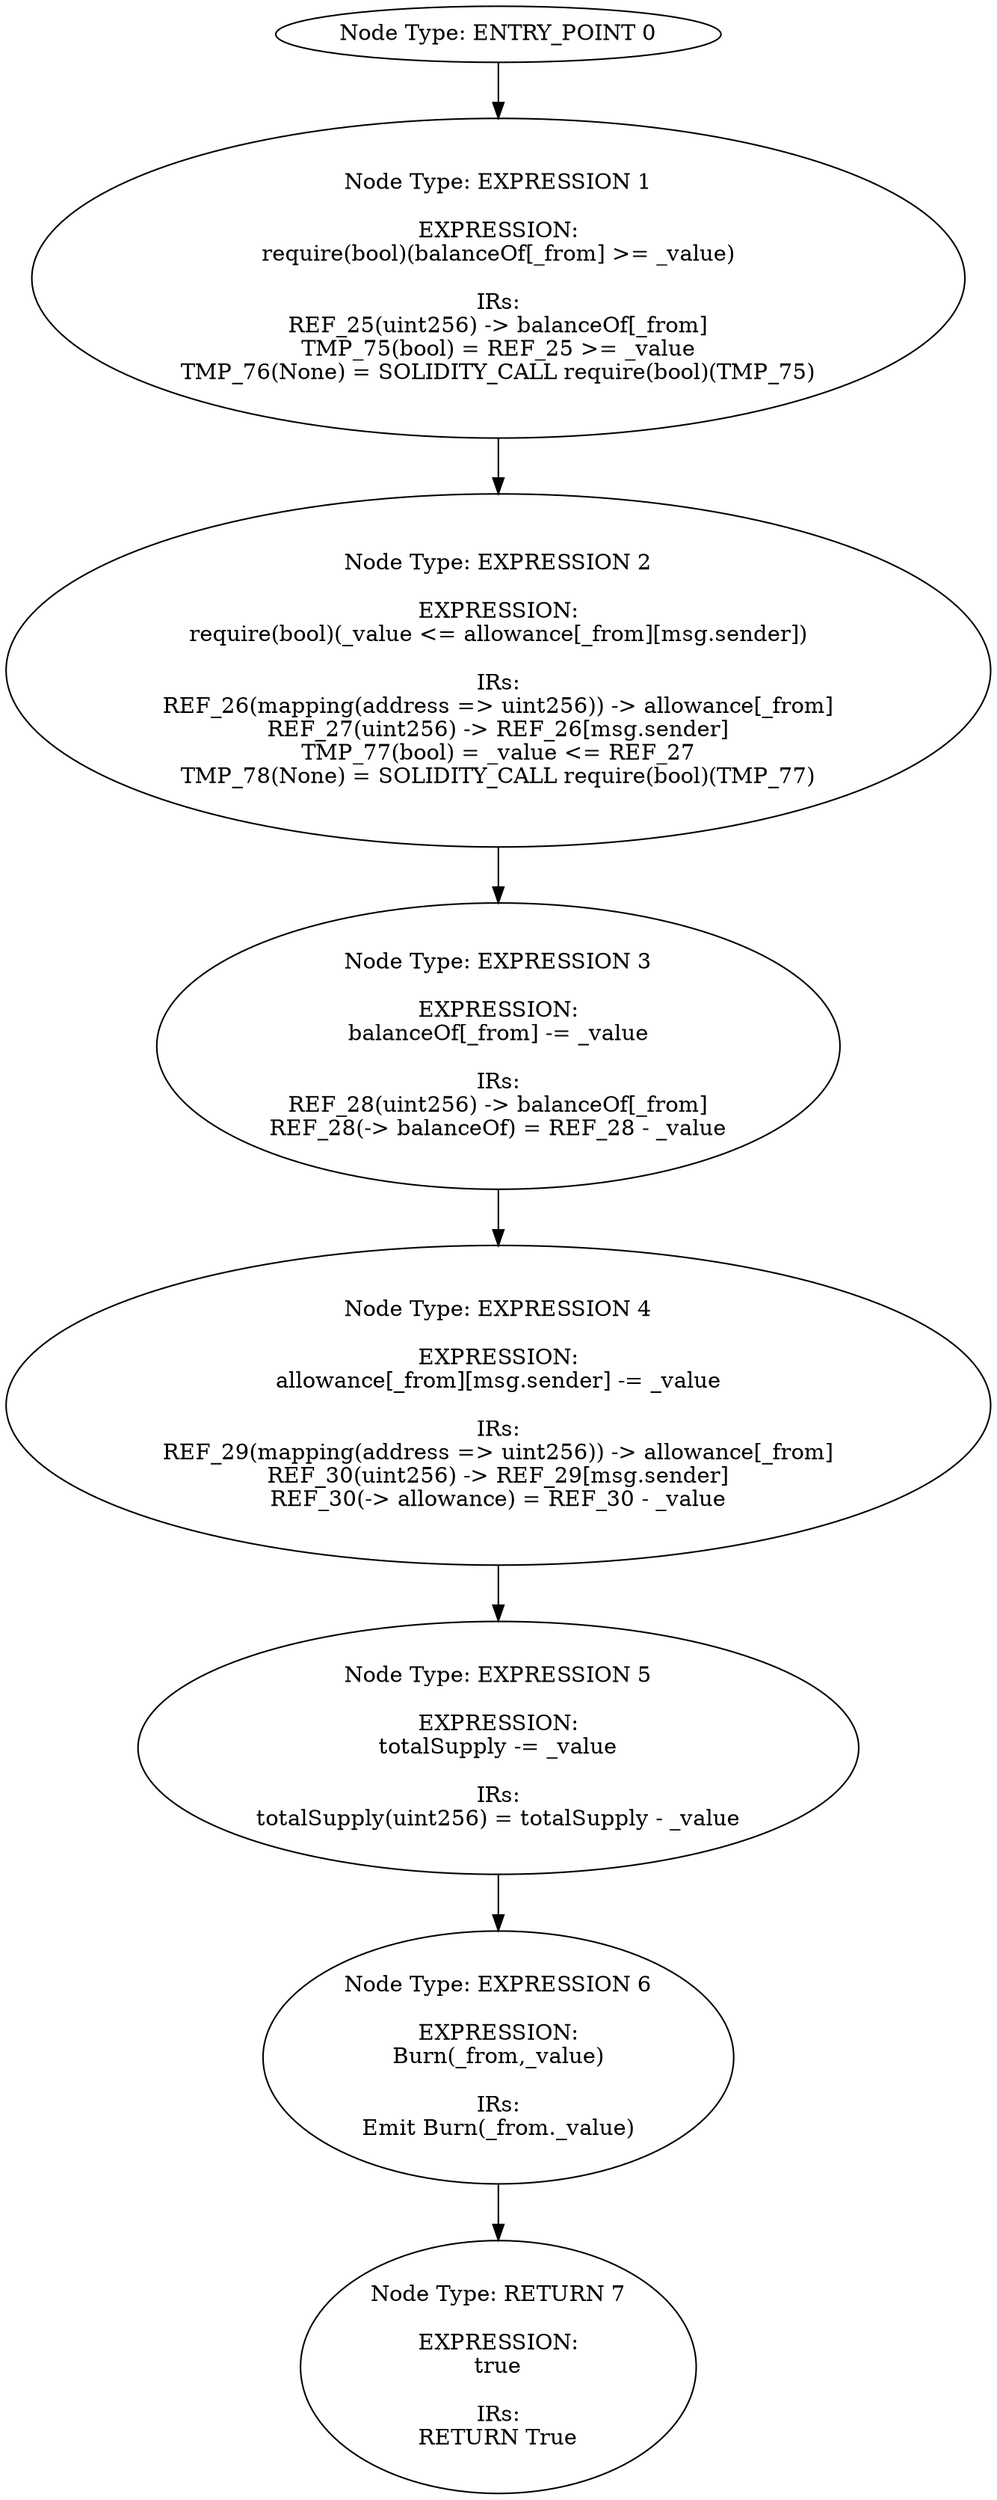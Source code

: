 digraph{
0[label="Node Type: ENTRY_POINT 0
"];
0->1;
1[label="Node Type: EXPRESSION 1

EXPRESSION:
require(bool)(balanceOf[_from] >= _value)

IRs:
REF_25(uint256) -> balanceOf[_from]
TMP_75(bool) = REF_25 >= _value
TMP_76(None) = SOLIDITY_CALL require(bool)(TMP_75)"];
1->2;
2[label="Node Type: EXPRESSION 2

EXPRESSION:
require(bool)(_value <= allowance[_from][msg.sender])

IRs:
REF_26(mapping(address => uint256)) -> allowance[_from]
REF_27(uint256) -> REF_26[msg.sender]
TMP_77(bool) = _value <= REF_27
TMP_78(None) = SOLIDITY_CALL require(bool)(TMP_77)"];
2->3;
3[label="Node Type: EXPRESSION 3

EXPRESSION:
balanceOf[_from] -= _value

IRs:
REF_28(uint256) -> balanceOf[_from]
REF_28(-> balanceOf) = REF_28 - _value"];
3->4;
4[label="Node Type: EXPRESSION 4

EXPRESSION:
allowance[_from][msg.sender] -= _value

IRs:
REF_29(mapping(address => uint256)) -> allowance[_from]
REF_30(uint256) -> REF_29[msg.sender]
REF_30(-> allowance) = REF_30 - _value"];
4->5;
5[label="Node Type: EXPRESSION 5

EXPRESSION:
totalSupply -= _value

IRs:
totalSupply(uint256) = totalSupply - _value"];
5->6;
6[label="Node Type: EXPRESSION 6

EXPRESSION:
Burn(_from,_value)

IRs:
Emit Burn(_from._value)"];
6->7;
7[label="Node Type: RETURN 7

EXPRESSION:
true

IRs:
RETURN True"];
}
